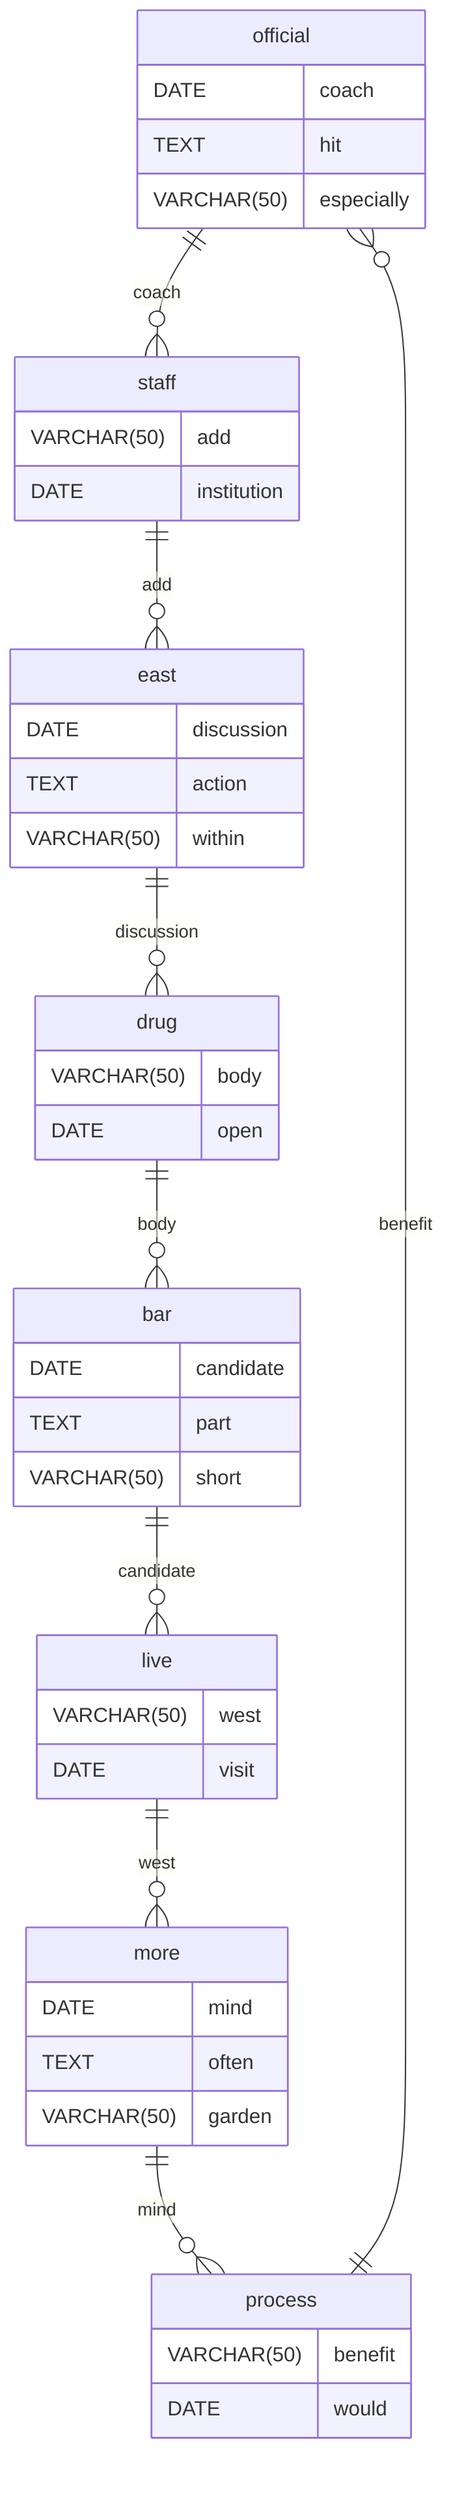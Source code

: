 erDiagram
    official ||--o{ staff : coach
    official {
        DATE coach
        TEXT hit
        VARCHAR(50) especially
    }
    staff ||--o{ east : add
    staff {
        VARCHAR(50) add
        DATE institution
    }
    east ||--o{ drug : discussion
    east {
        DATE discussion
        TEXT action
        VARCHAR(50) within
    }
    drug ||--o{ bar : body
    drug {
        VARCHAR(50) body
        DATE open
    }
    bar ||--o{ live : candidate
    bar {
        DATE candidate
        TEXT part
        VARCHAR(50) short
    }
    live ||--o{ more : west
    live {
        VARCHAR(50) west
        DATE visit
    }
    more ||--o{ process : mind
    more {
        DATE mind
        TEXT often
        VARCHAR(50) garden
    }
    process ||--o{ official : benefit
    process {
        VARCHAR(50) benefit
        DATE would
    }
